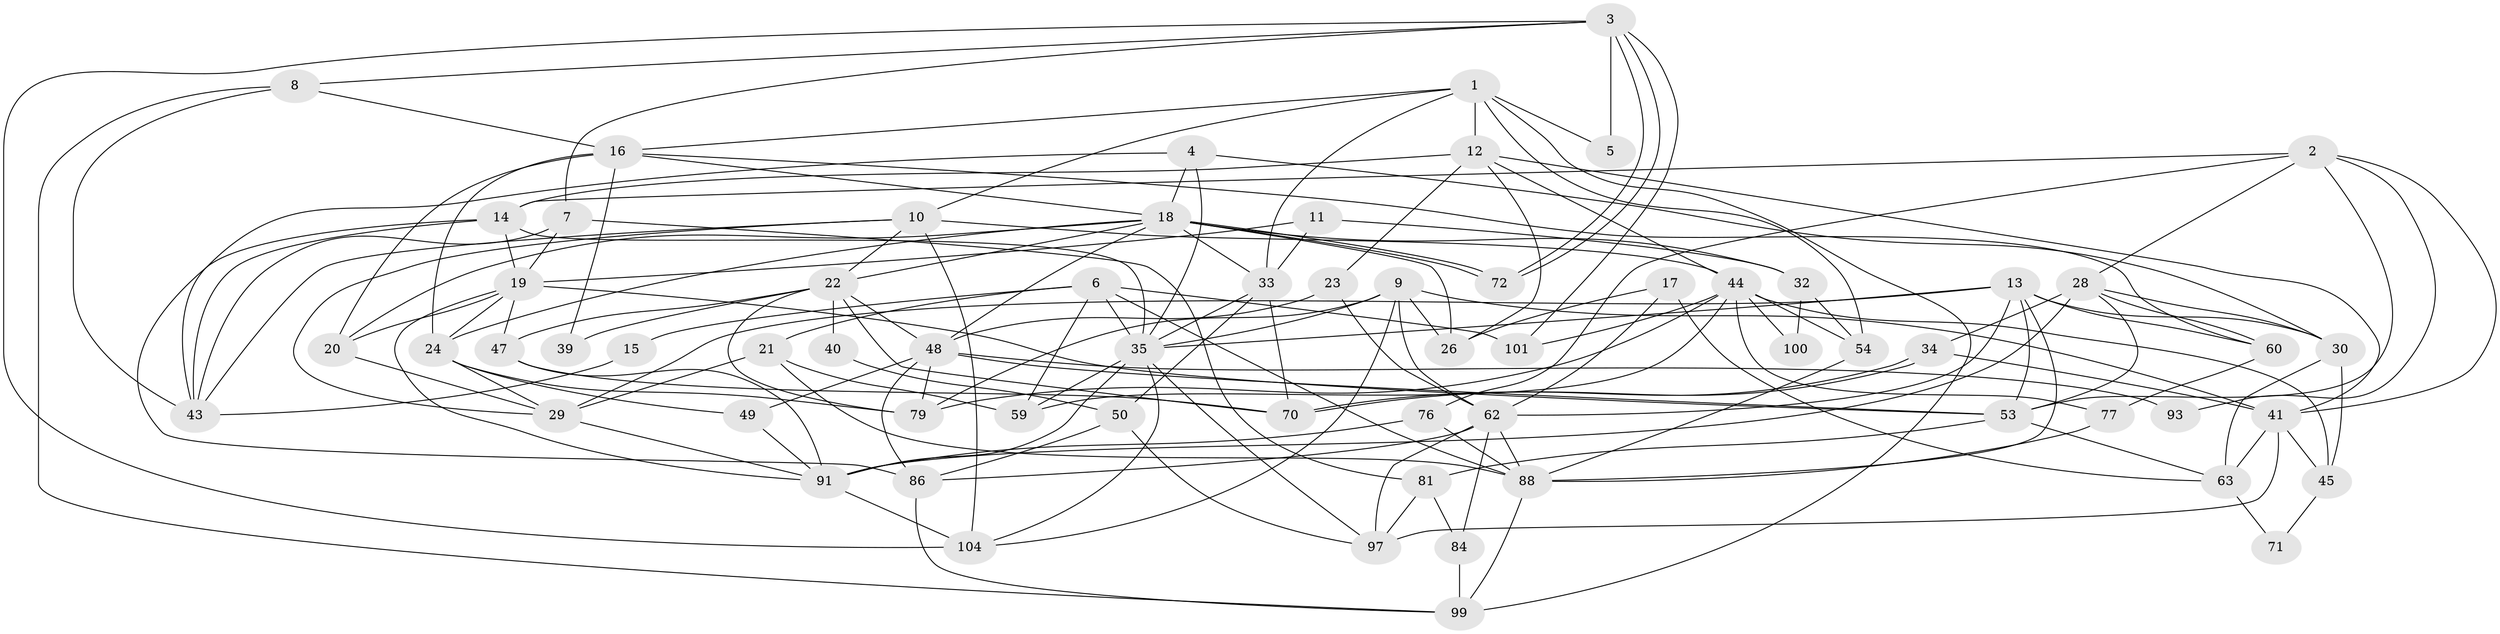 // Generated by graph-tools (version 1.1) at 2025/52/02/27/25 19:52:07]
// undirected, 65 vertices, 164 edges
graph export_dot {
graph [start="1"]
  node [color=gray90,style=filled];
  1 [super="+95"];
  2 [super="+31"];
  3 [super="+51"];
  4 [super="+85"];
  5;
  6 [super="+61"];
  7 [super="+96"];
  8;
  9 [super="+36"];
  10 [super="+56"];
  11;
  12 [super="+80"];
  13 [super="+92"];
  14 [super="+105"];
  15;
  16 [super="+66"];
  17;
  18 [super="+25"];
  19 [super="+82"];
  20 [super="+64"];
  21 [super="+75"];
  22 [super="+27"];
  23;
  24 [super="+42"];
  26;
  28 [super="+37"];
  29 [super="+87"];
  30 [super="+58"];
  32 [super="+38"];
  33 [super="+52"];
  34;
  35 [super="+46"];
  39;
  40;
  41 [super="+55"];
  43 [super="+57"];
  44 [super="+74"];
  45 [super="+78"];
  47;
  48 [super="+73"];
  49 [super="+103"];
  50 [super="+69"];
  53 [super="+68"];
  54 [super="+83"];
  59;
  60 [super="+67"];
  62 [super="+65"];
  63 [super="+94"];
  70;
  71;
  72;
  76;
  77;
  79;
  81 [super="+90"];
  84;
  86;
  88 [super="+89"];
  91 [super="+98"];
  93;
  97;
  99 [super="+102"];
  100;
  101;
  104 [super="+106"];
  1 -- 10;
  1 -- 99;
  1 -- 5;
  1 -- 33;
  1 -- 12;
  1 -- 16;
  1 -- 54;
  2 -- 14;
  2 -- 76;
  2 -- 93;
  2 -- 41;
  2 -- 28;
  2 -- 53;
  3 -- 72;
  3 -- 72;
  3 -- 5;
  3 -- 7;
  3 -- 8;
  3 -- 104;
  3 -- 101;
  4 -- 30;
  4 -- 18;
  4 -- 43;
  4 -- 35;
  6 -- 101;
  6 -- 88;
  6 -- 35;
  6 -- 21;
  6 -- 59;
  6 -- 15;
  7 -- 19;
  7 -- 81 [weight=2];
  7 -- 43;
  8 -- 43;
  8 -- 16;
  8 -- 99;
  9 -- 26;
  9 -- 79;
  9 -- 104;
  9 -- 41;
  9 -- 62;
  9 -- 35;
  10 -- 22;
  10 -- 104;
  10 -- 44;
  10 -- 43;
  10 -- 29;
  11 -- 19;
  11 -- 32;
  11 -- 33;
  12 -- 44;
  12 -- 26;
  12 -- 14;
  12 -- 23;
  12 -- 41;
  13 -- 62;
  13 -- 35;
  13 -- 29;
  13 -- 53;
  13 -- 88;
  13 -- 60;
  13 -- 30;
  14 -- 86;
  14 -- 35;
  14 -- 43;
  14 -- 19;
  15 -- 43;
  16 -- 20 [weight=2];
  16 -- 39;
  16 -- 60;
  16 -- 24 [weight=2];
  16 -- 18;
  17 -- 26;
  17 -- 63;
  17 -- 62;
  18 -- 48;
  18 -- 72;
  18 -- 72;
  18 -- 32;
  18 -- 33;
  18 -- 20;
  18 -- 22;
  18 -- 26;
  18 -- 24;
  19 -- 91;
  19 -- 47;
  19 -- 20;
  19 -- 53;
  19 -- 24;
  20 -- 29;
  21 -- 88;
  21 -- 59;
  21 -- 29;
  22 -- 47;
  22 -- 70;
  22 -- 39;
  22 -- 40 [weight=2];
  22 -- 79;
  22 -- 48;
  23 -- 62;
  23 -- 48;
  24 -- 79;
  24 -- 49;
  24 -- 29;
  28 -- 30;
  28 -- 34;
  28 -- 53;
  28 -- 60;
  28 -- 91;
  29 -- 91;
  30 -- 45;
  30 -- 63;
  32 -- 54;
  32 -- 100;
  33 -- 50;
  33 -- 35;
  33 -- 70;
  34 -- 70;
  34 -- 70;
  34 -- 41;
  35 -- 97;
  35 -- 104;
  35 -- 91;
  35 -- 59;
  40 -- 50;
  41 -- 97;
  41 -- 63;
  41 -- 45;
  44 -- 54;
  44 -- 100;
  44 -- 101;
  44 -- 59;
  44 -- 77;
  44 -- 79;
  44 -- 45;
  45 -- 71;
  47 -- 70;
  47 -- 91;
  48 -- 79;
  48 -- 93;
  48 -- 53;
  48 -- 49;
  48 -- 86;
  49 -- 91;
  50 -- 86;
  50 -- 97;
  53 -- 81;
  53 -- 63;
  54 -- 88;
  60 -- 77;
  62 -- 97;
  62 -- 84;
  62 -- 86;
  62 -- 88;
  63 -- 71;
  76 -- 91;
  76 -- 88;
  77 -- 88;
  81 -- 84;
  81 -- 97;
  84 -- 99;
  86 -- 99;
  88 -- 99;
  91 -- 104;
}
